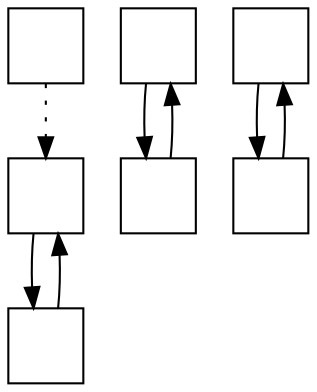 digraph G {
"Hikari" -> "Manaka"
"Manaka" -> "Hikari"
"Chisaki" -> "Tsumugu"
"Kaname" -> "Sayu"
"Tsumugu" -> "Chisaki"
"Miuna" -> "Hikari" [style="dotted"]
"Sayu" -> "Kaname"
  "Miuna" [shape=square, image="characters/miuna_older.png", label=""]
  "Sayu" [shape=square, image="characters/sayu_older.png", label=""]
  "Hikari" [shape=square, image="characters/hikari.png", label=""]
  "Manaka" [shape=square, image="characters/manaka.png", label=""]
  "Chisaki" [shape=square, image="characters/chisaki_older.png", label=""]
  "Kaname" [shape=square, image="characters/kaname.png", label=""]
  "Tsumugu" [shape=square, image="characters/tsumugu_older.png", label=""]
}
